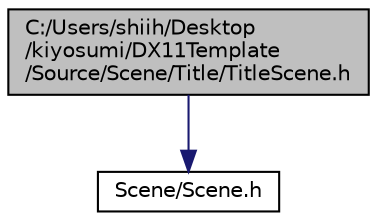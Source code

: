 digraph "C:/Users/shiih/Desktop/kiyosumi/DX11Template/Source/Scene/Title/TitleScene.h"
{
 // LATEX_PDF_SIZE
  edge [fontname="Helvetica",fontsize="10",labelfontname="Helvetica",labelfontsize="10"];
  node [fontname="Helvetica",fontsize="10",shape=record];
  Node1 [label="C:/Users/shiih/Desktop\l/kiyosumi/DX11Template\l/Source/Scene/Title/TitleScene.h",height=0.2,width=0.4,color="black", fillcolor="grey75", style="filled", fontcolor="black",tooltip="タイトルシーン"];
  Node1 -> Node2 [color="midnightblue",fontsize="10",style="solid",fontname="Helvetica"];
  Node2 [label="Scene/Scene.h",height=0.2,width=0.4,color="black", fillcolor="white", style="filled",URL="$_scene_8h.html",tooltip="シーンの親"];
}
